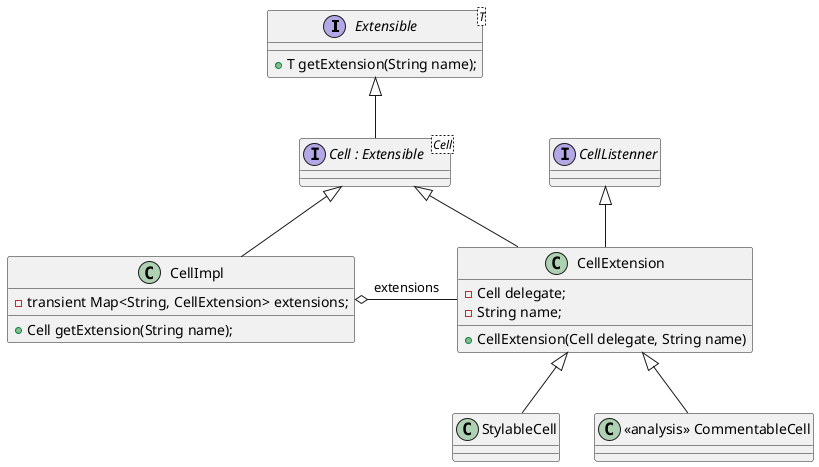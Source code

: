 @startuml doc-files/core02_01_analysis_cell_delegate.png
    interface Extensible<T> {
        +T getExtension(String name);
    }
    interface "Cell : Extensible<Cell>" as Cell {
    }
    class CellImpl {
        -transient Map<String, CellExtension> extensions;
        +Cell getExtension(String name);
    }
    class CellExtension {
	-Cell delegate;
	-String name;
        +CellExtension(Cell delegate, String name)
    }
    class StylableCell {
    }
    interface CellListenner {
    }
    class "<<analysis>> CommentableCell" as CommentableCell {
    }

    Extensible <|-- Cell

    Cell <|-- CellExtension
    CellListenner <|-- CellExtension
    CellExtension <|-- StylableCell

    Cell <|-- CellImpl

    CellImpl o- CellExtension : extensions

    CellExtension <|-- CommentableCell

@enduml

